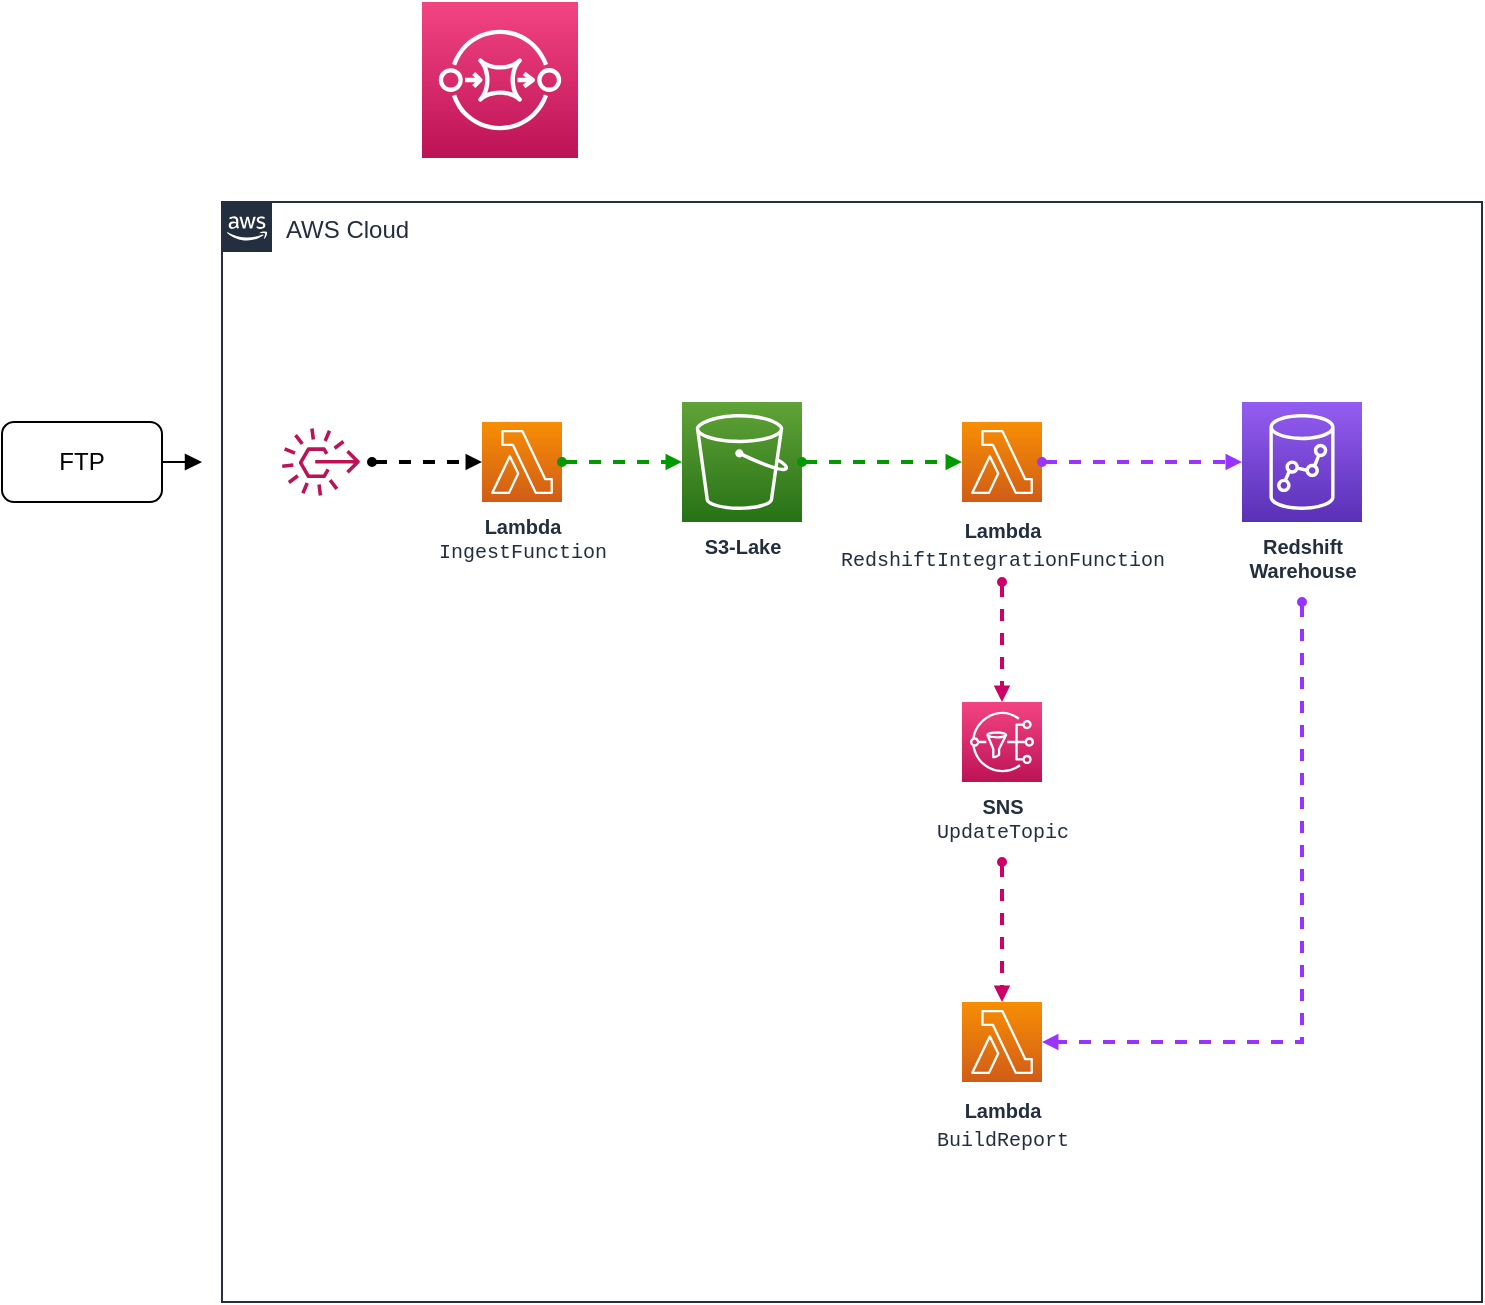 <mxfile version="14.1.3" type="github">
  <diagram id="NDnr68-xmTGTRasC9Mvv" name="Page-1">
    <mxGraphModel dx="788" dy="538" grid="1" gridSize="10" guides="1" tooltips="1" connect="1" arrows="1" fold="1" page="1" pageScale="1" pageWidth="827" pageHeight="1169" math="0" shadow="0">
      <root>
        <mxCell id="0" />
        <mxCell id="1" parent="0" />
        <mxCell id="P1te9ULHN8UeErxiNHzo-23" value="AWS Cloud" style="points=[[0,0],[0.25,0],[0.5,0],[0.75,0],[1,0],[1,0.25],[1,0.5],[1,0.75],[1,1],[0.75,1],[0.5,1],[0.25,1],[0,1],[0,0.75],[0,0.5],[0,0.25]];outlineConnect=0;gradientColor=none;html=1;whiteSpace=wrap;fontSize=12;fontStyle=0;shape=mxgraph.aws4.group;grIcon=mxgraph.aws4.group_aws_cloud_alt;strokeColor=#232F3E;fillColor=none;verticalAlign=top;align=left;spacingLeft=30;fontColor=#232F3E;dashed=0;" parent="1" vertex="1">
          <mxGeometry x="130" y="210" width="630" height="550" as="geometry" />
        </mxCell>
        <mxCell id="P1te9ULHN8UeErxiNHzo-22" style="edgeStyle=orthogonalEdgeStyle;rounded=0;orthogonalLoop=1;jettySize=auto;html=1;endArrow=block;endFill=1;" parent="1" source="P1te9ULHN8UeErxiNHzo-1" edge="1">
          <mxGeometry relative="1" as="geometry">
            <mxPoint x="120" y="340" as="targetPoint" />
          </mxGeometry>
        </mxCell>
        <mxCell id="P1te9ULHN8UeErxiNHzo-1" value="FTP" style="rounded=1;whiteSpace=wrap;html=1;" parent="1" vertex="1">
          <mxGeometry x="20" y="320" width="80" height="40" as="geometry" />
        </mxCell>
        <mxCell id="P1te9ULHN8UeErxiNHzo-6" value="SNS&lt;br style=&quot;font-size: 10px&quot;&gt;&lt;span style=&quot;font-weight: normal&quot;&gt;&lt;font style=&quot;line-height: 120% ; font-size: 10px&quot; face=&quot;Courier New&quot;&gt;UpdateTopic&lt;/font&gt;&lt;/span&gt;" style="outlineConnect=0;fontColor=#232F3E;gradientColor=#F34482;gradientDirection=north;fillColor=#BC1356;strokeColor=#ffffff;dashed=0;verticalLabelPosition=bottom;verticalAlign=top;align=center;html=1;fontSize=10;fontStyle=1;aspect=fixed;shape=mxgraph.aws4.resourceIcon;resIcon=mxgraph.aws4.sns;fontFamily=Helvetica;" parent="1" vertex="1">
          <mxGeometry x="500" y="460" width="40" height="40" as="geometry" />
        </mxCell>
        <mxCell id="TmZ7f3sgonoSQwgoo3L_-2" value="&lt;font style=&quot;font-size: 10px&quot;&gt;Lambda&lt;br&gt;&lt;font face=&quot;Courier New&quot; style=&quot;font-weight: normal&quot;&gt;RedshiftIntegrationFunction&lt;/font&gt;&lt;br&gt;&lt;/font&gt;" style="outlineConnect=0;fontColor=#232F3E;gradientColor=#F78E04;gradientDirection=north;fillColor=#D05C17;strokeColor=#ffffff;dashed=0;verticalLabelPosition=bottom;verticalAlign=top;align=center;html=1;fontSize=12;fontStyle=1;aspect=fixed;shape=mxgraph.aws4.resourceIcon;resIcon=mxgraph.aws4.lambda;labelPosition=center;fontFamily=Helvetica;" vertex="1" parent="1">
          <mxGeometry x="500" y="320" width="40" height="40" as="geometry" />
        </mxCell>
        <mxCell id="TmZ7f3sgonoSQwgoo3L_-4" value="Lambda&lt;br&gt;&lt;font face=&quot;Courier New&quot; style=&quot;font-weight: normal&quot;&gt;IngestFunction&lt;/font&gt;" style="outlineConnect=0;fontColor=#232F3E;gradientColor=#F78E04;gradientDirection=north;fillColor=#D05C17;strokeColor=#ffffff;dashed=0;verticalLabelPosition=bottom;verticalAlign=top;align=center;html=1;fontSize=10;fontStyle=1;aspect=fixed;shape=mxgraph.aws4.resourceIcon;resIcon=mxgraph.aws4.lambda;labelPosition=center;fontFamily=Helvetica;" vertex="1" parent="1">
          <mxGeometry x="260" y="320" width="40" height="40" as="geometry" />
        </mxCell>
        <mxCell id="TmZ7f3sgonoSQwgoo3L_-6" value="S3-Lake" style="outlineConnect=0;fontColor=#232F3E;gradientColor=#60A337;gradientDirection=north;fillColor=#277116;strokeColor=#ffffff;dashed=0;verticalLabelPosition=bottom;verticalAlign=top;align=center;html=1;fontSize=10;fontStyle=1;aspect=fixed;shape=mxgraph.aws4.resourceIcon;resIcon=mxgraph.aws4.s3;fontFamily=Helvetica;" vertex="1" parent="1">
          <mxGeometry x="360" y="310" width="60" height="60" as="geometry" />
        </mxCell>
        <mxCell id="TmZ7f3sgonoSQwgoo3L_-23" style="edgeStyle=elbowEdgeStyle;rounded=0;orthogonalLoop=1;jettySize=auto;html=1;dashed=1;startArrow=oval;startFill=1;startSize=3;sourcePerimeterSpacing=40;endArrow=block;endFill=1;endSize=3;targetPerimeterSpacing=0;fontFamily=Helvetica;fontSize=10;elbow=vertical;fontColor=#9933FF;strokeColor=#9933FF;strokeWidth=2;" edge="1" parent="1" source="TmZ7f3sgonoSQwgoo3L_-8" target="TmZ7f3sgonoSQwgoo3L_-17">
          <mxGeometry relative="1" as="geometry">
            <Array as="points">
              <mxPoint x="590" y="630" />
            </Array>
          </mxGeometry>
        </mxCell>
        <mxCell id="TmZ7f3sgonoSQwgoo3L_-8" value="Redshift&lt;br style=&quot;font-size: 10px&quot;&gt;Warehouse" style="outlineConnect=0;fontColor=#232F3E;gradientColor=#945DF2;gradientDirection=north;fillColor=#5A30B5;strokeColor=#ffffff;dashed=0;verticalLabelPosition=bottom;verticalAlign=top;align=center;html=1;fontSize=10;fontStyle=1;aspect=fixed;shape=mxgraph.aws4.resourceIcon;resIcon=mxgraph.aws4.redshift;fontFamily=Helvetica;" vertex="1" parent="1">
          <mxGeometry x="640" y="310" width="60" height="60" as="geometry" />
        </mxCell>
        <mxCell id="TmZ7f3sgonoSQwgoo3L_-9" value="" style="outlineConnect=0;fontColor=#232F3E;gradientColor=#F34482;gradientDirection=north;fillColor=#BC1356;strokeColor=#ffffff;dashed=0;verticalLabelPosition=bottom;verticalAlign=top;align=center;html=1;fontSize=12;fontStyle=0;aspect=fixed;shape=mxgraph.aws4.resourceIcon;resIcon=mxgraph.aws4.sqs;" vertex="1" parent="1">
          <mxGeometry x="230" y="110" width="78" height="78" as="geometry" />
        </mxCell>
        <mxCell id="TmZ7f3sgonoSQwgoo3L_-12" style="edgeStyle=none;rounded=0;orthogonalLoop=1;jettySize=auto;html=1;dashed=1;startArrow=oval;startFill=1;startSize=3;endSize=3;endArrow=block;endFill=1;targetPerimeterSpacing=0;sourcePerimeterSpacing=6;strokeWidth=2;" edge="1" parent="1" source="TmZ7f3sgonoSQwgoo3L_-11" target="TmZ7f3sgonoSQwgoo3L_-4">
          <mxGeometry relative="1" as="geometry" />
        </mxCell>
        <mxCell id="TmZ7f3sgonoSQwgoo3L_-11" value="" style="outlineConnect=0;fontColor=#232F3E;gradientColor=none;fillColor=#BC1356;strokeColor=none;dashed=0;verticalLabelPosition=bottom;verticalAlign=top;align=center;html=1;fontSize=12;fontStyle=0;aspect=fixed;pointerEvents=1;shape=mxgraph.aws4.rule_3;" vertex="1" parent="1">
          <mxGeometry x="160" y="323" width="39" height="34" as="geometry" />
        </mxCell>
        <mxCell id="TmZ7f3sgonoSQwgoo3L_-13" style="edgeStyle=none;rounded=0;orthogonalLoop=1;jettySize=auto;html=1;dashed=1;startArrow=oval;startFill=1;startSize=3;sourcePerimeterSpacing=0;endArrow=block;endFill=1;endSize=3;targetPerimeterSpacing=0;strokeColor=#009900;strokeWidth=2;" edge="1" parent="1" source="TmZ7f3sgonoSQwgoo3L_-4" target="TmZ7f3sgonoSQwgoo3L_-6">
          <mxGeometry relative="1" as="geometry" />
        </mxCell>
        <mxCell id="TmZ7f3sgonoSQwgoo3L_-14" style="edgeStyle=none;rounded=0;orthogonalLoop=1;jettySize=auto;html=1;dashed=1;startArrow=oval;startFill=1;startSize=3;sourcePerimeterSpacing=0;endArrow=block;endFill=1;endSize=3;targetPerimeterSpacing=0;strokeColor=#009900;strokeWidth=2;" edge="1" parent="1" source="TmZ7f3sgonoSQwgoo3L_-6" target="TmZ7f3sgonoSQwgoo3L_-2">
          <mxGeometry relative="1" as="geometry" />
        </mxCell>
        <mxCell id="TmZ7f3sgonoSQwgoo3L_-15" style="edgeStyle=none;rounded=0;orthogonalLoop=1;jettySize=auto;html=1;dashed=1;startArrow=oval;startFill=1;startSize=3;sourcePerimeterSpacing=0;endArrow=block;endFill=1;endSize=3;targetPerimeterSpacing=0;strokeColor=#9933FF;strokeWidth=2;" edge="1" parent="1" source="TmZ7f3sgonoSQwgoo3L_-2" target="TmZ7f3sgonoSQwgoo3L_-8">
          <mxGeometry relative="1" as="geometry" />
        </mxCell>
        <mxCell id="TmZ7f3sgonoSQwgoo3L_-16" style="edgeStyle=none;rounded=0;orthogonalLoop=1;jettySize=auto;html=1;dashed=1;startArrow=oval;startFill=1;startSize=3;sourcePerimeterSpacing=40;endArrow=block;endFill=1;endSize=3;targetPerimeterSpacing=0;strokeColor=#CC0066;strokeWidth=2;" edge="1" parent="1" source="TmZ7f3sgonoSQwgoo3L_-2" target="P1te9ULHN8UeErxiNHzo-6">
          <mxGeometry relative="1" as="geometry" />
        </mxCell>
        <mxCell id="TmZ7f3sgonoSQwgoo3L_-17" value="&lt;b&gt;&lt;font style=&quot;font-size: 10px&quot;&gt;Lambda&lt;/font&gt;&lt;/b&gt;&lt;br&gt;&lt;font face=&quot;Courier New&quot; style=&quot;font-size: 10px&quot;&gt;BuildReport&lt;/font&gt;" style="outlineConnect=0;fontColor=#232F3E;gradientColor=#F78E04;gradientDirection=north;fillColor=#D05C17;strokeColor=#ffffff;dashed=0;verticalLabelPosition=bottom;verticalAlign=top;align=center;html=1;fontSize=12;fontStyle=0;aspect=fixed;shape=mxgraph.aws4.resourceIcon;resIcon=mxgraph.aws4.lambda;labelPosition=center;" vertex="1" parent="1">
          <mxGeometry x="500" y="610" width="40" height="40" as="geometry" />
        </mxCell>
        <mxCell id="TmZ7f3sgonoSQwgoo3L_-18" style="edgeStyle=none;rounded=0;orthogonalLoop=1;jettySize=auto;html=1;dashed=1;startArrow=oval;startFill=1;startSize=3;sourcePerimeterSpacing=40;endArrow=block;endFill=1;endSize=3;targetPerimeterSpacing=0;strokeColor=#CC0066;strokeWidth=2;" edge="1" parent="1" source="P1te9ULHN8UeErxiNHzo-6" target="TmZ7f3sgonoSQwgoo3L_-17">
          <mxGeometry relative="1" as="geometry" />
        </mxCell>
      </root>
    </mxGraphModel>
  </diagram>
</mxfile>
